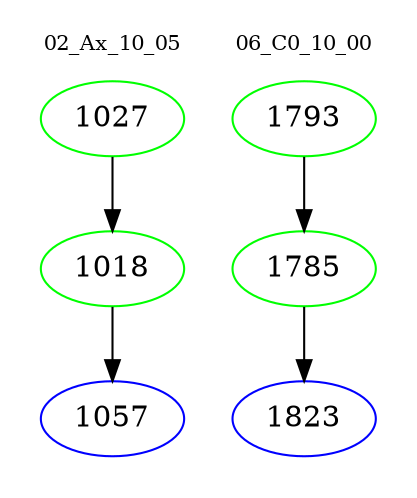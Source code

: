 digraph{
subgraph cluster_0 {
color = white
label = "02_Ax_10_05";
fontsize=10;
T0_1027 [label="1027", color="green"]
T0_1027 -> T0_1018 [color="black"]
T0_1018 [label="1018", color="green"]
T0_1018 -> T0_1057 [color="black"]
T0_1057 [label="1057", color="blue"]
}
subgraph cluster_1 {
color = white
label = "06_C0_10_00";
fontsize=10;
T1_1793 [label="1793", color="green"]
T1_1793 -> T1_1785 [color="black"]
T1_1785 [label="1785", color="green"]
T1_1785 -> T1_1823 [color="black"]
T1_1823 [label="1823", color="blue"]
}
}
